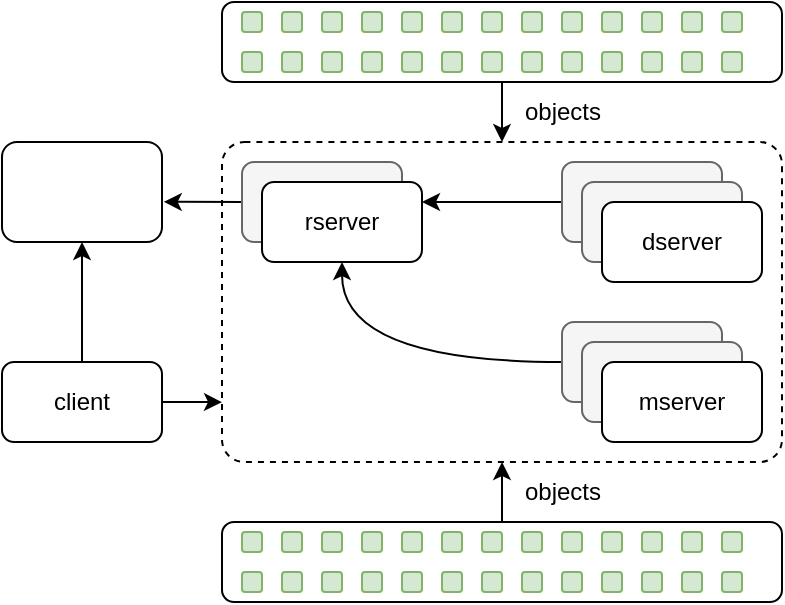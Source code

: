 <mxfile version="22.1.3" type="github" pages="4">
  <diagram id="N5d8Xmekq0FIWtA8UG6T" name="arcitecture">
    <mxGraphModel dx="1064" dy="630" grid="1" gridSize="10" guides="1" tooltips="1" connect="1" arrows="1" fold="1" page="1" pageScale="1" pageWidth="827" pageHeight="1169" math="0" shadow="0">
      <root>
        <mxCell id="0" />
        <mxCell id="1" parent="0" />
        <mxCell id="tsfLYOpmj_f98KLFveLr-18" value="" style="rounded=1;whiteSpace=wrap;html=1;dashed=1;arcSize=7;" parent="1" vertex="1">
          <mxGeometry x="190" y="110" width="280" height="160" as="geometry" />
        </mxCell>
        <mxCell id="tsfLYOpmj_f98KLFveLr-4" style="edgeStyle=orthogonalEdgeStyle;rounded=0;orthogonalLoop=1;jettySize=auto;html=1;entryX=1.011;entryY=0.598;entryDx=0;entryDy=0;curved=1;entryPerimeter=0;" parent="1" source="tsfLYOpmj_f98KLFveLr-1" target="cyJrG0wH-FrEocP2KH8U-2" edge="1">
          <mxGeometry relative="1" as="geometry">
            <mxPoint x="134.03" y="70" as="targetPoint" />
          </mxGeometry>
        </mxCell>
        <mxCell id="tsfLYOpmj_f98KLFveLr-1" value="" style="rounded=1;whiteSpace=wrap;html=1;fillColor=#f5f5f5;fontColor=#333333;strokeColor=#666666;" parent="1" vertex="1">
          <mxGeometry x="200" y="120" width="80" height="40" as="geometry" />
        </mxCell>
        <mxCell id="tsfLYOpmj_f98KLFveLr-2" value="rserver" style="rounded=1;whiteSpace=wrap;html=1;" parent="1" vertex="1">
          <mxGeometry x="210" y="130" width="80" height="40" as="geometry" />
        </mxCell>
        <mxCell id="tsfLYOpmj_f98KLFveLr-13" style="edgeStyle=orthogonalEdgeStyle;curved=1;rounded=0;orthogonalLoop=1;jettySize=auto;html=1;entryX=0.5;entryY=1;entryDx=0;entryDy=0;exitX=0;exitY=0.5;exitDx=0;exitDy=0;" parent="1" source="tsfLYOpmj_f98KLFveLr-7" target="tsfLYOpmj_f98KLFveLr-2" edge="1">
          <mxGeometry relative="1" as="geometry" />
        </mxCell>
        <mxCell id="tsfLYOpmj_f98KLFveLr-7" value="mserver" style="rounded=1;whiteSpace=wrap;html=1;fillColor=#f5f5f5;fontColor=#333333;strokeColor=#666666;" parent="1" vertex="1">
          <mxGeometry x="360" y="200" width="80" height="40" as="geometry" />
        </mxCell>
        <mxCell id="tsfLYOpmj_f98KLFveLr-8" value="" style="rounded=1;whiteSpace=wrap;html=1;fillColor=#f5f5f5;fontColor=#333333;strokeColor=#666666;" parent="1" vertex="1">
          <mxGeometry x="370" y="210" width="80" height="40" as="geometry" />
        </mxCell>
        <mxCell id="tsfLYOpmj_f98KLFveLr-9" value="mserver" style="rounded=1;whiteSpace=wrap;html=1;" parent="1" vertex="1">
          <mxGeometry x="380" y="220" width="80" height="40" as="geometry" />
        </mxCell>
        <mxCell id="tsfLYOpmj_f98KLFveLr-14" style="edgeStyle=orthogonalEdgeStyle;curved=1;rounded=0;orthogonalLoop=1;jettySize=auto;html=1;entryX=1;entryY=0.25;entryDx=0;entryDy=0;" parent="1" source="tsfLYOpmj_f98KLFveLr-10" target="tsfLYOpmj_f98KLFveLr-2" edge="1">
          <mxGeometry relative="1" as="geometry">
            <mxPoint x="250" y="170" as="targetPoint" />
          </mxGeometry>
        </mxCell>
        <mxCell id="tsfLYOpmj_f98KLFveLr-10" value="mserver" style="rounded=1;whiteSpace=wrap;html=1;fillColor=#f5f5f5;fontColor=#333333;strokeColor=#666666;" parent="1" vertex="1">
          <mxGeometry x="360" y="120" width="80" height="40" as="geometry" />
        </mxCell>
        <mxCell id="tsfLYOpmj_f98KLFveLr-11" value="" style="rounded=1;whiteSpace=wrap;html=1;fillColor=#f5f5f5;fontColor=#333333;strokeColor=#666666;" parent="1" vertex="1">
          <mxGeometry x="370" y="130" width="80" height="40" as="geometry" />
        </mxCell>
        <mxCell id="tsfLYOpmj_f98KLFveLr-12" value="dserver" style="rounded=1;whiteSpace=wrap;html=1;" parent="1" vertex="1">
          <mxGeometry x="380" y="140" width="80" height="40" as="geometry" />
        </mxCell>
        <mxCell id="tsfLYOpmj_f98KLFveLr-17" style="edgeStyle=orthogonalEdgeStyle;curved=1;rounded=0;orthogonalLoop=1;jettySize=auto;html=1;entryX=0.5;entryY=1;entryDx=0;entryDy=0;" parent="1" source="tsfLYOpmj_f98KLFveLr-15" target="cyJrG0wH-FrEocP2KH8U-2" edge="1">
          <mxGeometry relative="1" as="geometry">
            <mxPoint x="100.494" y="92" as="targetPoint" />
          </mxGeometry>
        </mxCell>
        <mxCell id="tsfLYOpmj_f98KLFveLr-19" style="edgeStyle=orthogonalEdgeStyle;curved=1;rounded=0;orthogonalLoop=1;jettySize=auto;html=1;entryX=0;entryY=0.813;entryDx=0;entryDy=0;entryPerimeter=0;" parent="1" source="tsfLYOpmj_f98KLFveLr-15" target="tsfLYOpmj_f98KLFveLr-18" edge="1">
          <mxGeometry relative="1" as="geometry" />
        </mxCell>
        <mxCell id="tsfLYOpmj_f98KLFveLr-15" value="client" style="rounded=1;whiteSpace=wrap;html=1;" parent="1" vertex="1">
          <mxGeometry x="80" y="220" width="80" height="40" as="geometry" />
        </mxCell>
        <mxCell id="cyJrG0wH-FrEocP2KH8U-4" value="" style="group" parent="1" vertex="1" connectable="0">
          <mxGeometry x="80" y="110" width="80" height="50" as="geometry" />
        </mxCell>
        <mxCell id="cyJrG0wH-FrEocP2KH8U-2" value="" style="rounded=1;whiteSpace=wrap;html=1;" parent="cyJrG0wH-FrEocP2KH8U-4" vertex="1">
          <mxGeometry width="80" height="50" as="geometry" />
        </mxCell>
        <mxCell id="cyJrG0wH-FrEocP2KH8U-3" value="" style="shape=image;verticalLabelPosition=bottom;labelBackgroundColor=default;verticalAlign=top;aspect=fixed;imageAspect=0;image=https://upload.wikimedia.org/wikipedia/commons/thumb/7/77/Apache_ZooKeeper_logo.svg/1200px-Apache_ZooKeeper_logo.svg.png;imageBorder=none;" parent="cyJrG0wH-FrEocP2KH8U-4" vertex="1">
          <mxGeometry x="2.98" y="5" width="74.03" height="40" as="geometry" />
        </mxCell>
        <mxCell id="CoLOjZZS22xwEA2vwv3K-34" style="edgeStyle=orthogonalEdgeStyle;rounded=0;orthogonalLoop=1;jettySize=auto;html=1;entryX=0.5;entryY=0;entryDx=0;entryDy=0;" edge="1" parent="1" source="CoLOjZZS22xwEA2vwv3K-1" target="tsfLYOpmj_f98KLFveLr-18">
          <mxGeometry relative="1" as="geometry" />
        </mxCell>
        <mxCell id="CoLOjZZS22xwEA2vwv3K-1" value="" style="rounded=1;whiteSpace=wrap;html=1;" vertex="1" parent="1">
          <mxGeometry x="190" y="40" width="280" height="40" as="geometry" />
        </mxCell>
        <mxCell id="CoLOjZZS22xwEA2vwv3K-2" value="" style="rounded=1;whiteSpace=wrap;html=1;fillColor=#d5e8d4;strokeColor=#82b366;" vertex="1" parent="1">
          <mxGeometry x="200" y="45" width="10" height="10" as="geometry" />
        </mxCell>
        <mxCell id="CoLOjZZS22xwEA2vwv3K-3" value="" style="rounded=1;whiteSpace=wrap;html=1;fillColor=#d5e8d4;strokeColor=#82b366;" vertex="1" parent="1">
          <mxGeometry x="220" y="45" width="10" height="10" as="geometry" />
        </mxCell>
        <mxCell id="CoLOjZZS22xwEA2vwv3K-4" value="" style="rounded=1;whiteSpace=wrap;html=1;fillColor=#d5e8d4;strokeColor=#82b366;" vertex="1" parent="1">
          <mxGeometry x="200" y="65" width="10" height="10" as="geometry" />
        </mxCell>
        <mxCell id="CoLOjZZS22xwEA2vwv3K-5" value="" style="rounded=1;whiteSpace=wrap;html=1;fillColor=#d5e8d4;strokeColor=#82b366;" vertex="1" parent="1">
          <mxGeometry x="220" y="65" width="10" height="10" as="geometry" />
        </mxCell>
        <mxCell id="CoLOjZZS22xwEA2vwv3K-6" value="" style="rounded=1;whiteSpace=wrap;html=1;fillColor=#d5e8d4;strokeColor=#82b366;" vertex="1" parent="1">
          <mxGeometry x="240" y="45" width="10" height="10" as="geometry" />
        </mxCell>
        <mxCell id="CoLOjZZS22xwEA2vwv3K-7" value="" style="rounded=1;whiteSpace=wrap;html=1;fillColor=#d5e8d4;strokeColor=#82b366;" vertex="1" parent="1">
          <mxGeometry x="260" y="45" width="10" height="10" as="geometry" />
        </mxCell>
        <mxCell id="CoLOjZZS22xwEA2vwv3K-8" value="" style="rounded=1;whiteSpace=wrap;html=1;fillColor=#d5e8d4;strokeColor=#82b366;" vertex="1" parent="1">
          <mxGeometry x="240" y="65" width="10" height="10" as="geometry" />
        </mxCell>
        <mxCell id="CoLOjZZS22xwEA2vwv3K-9" value="" style="rounded=1;whiteSpace=wrap;html=1;fillColor=#d5e8d4;strokeColor=#82b366;" vertex="1" parent="1">
          <mxGeometry x="260" y="65" width="10" height="10" as="geometry" />
        </mxCell>
        <mxCell id="CoLOjZZS22xwEA2vwv3K-10" value="" style="rounded=1;whiteSpace=wrap;html=1;fillColor=#d5e8d4;strokeColor=#82b366;" vertex="1" parent="1">
          <mxGeometry x="280" y="45" width="10" height="10" as="geometry" />
        </mxCell>
        <mxCell id="CoLOjZZS22xwEA2vwv3K-11" value="" style="rounded=1;whiteSpace=wrap;html=1;fillColor=#d5e8d4;strokeColor=#82b366;" vertex="1" parent="1">
          <mxGeometry x="300" y="45" width="10" height="10" as="geometry" />
        </mxCell>
        <mxCell id="CoLOjZZS22xwEA2vwv3K-12" value="" style="rounded=1;whiteSpace=wrap;html=1;fillColor=#d5e8d4;strokeColor=#82b366;" vertex="1" parent="1">
          <mxGeometry x="280" y="65" width="10" height="10" as="geometry" />
        </mxCell>
        <mxCell id="CoLOjZZS22xwEA2vwv3K-13" value="" style="rounded=1;whiteSpace=wrap;html=1;fillColor=#d5e8d4;strokeColor=#82b366;" vertex="1" parent="1">
          <mxGeometry x="300" y="65" width="10" height="10" as="geometry" />
        </mxCell>
        <mxCell id="CoLOjZZS22xwEA2vwv3K-14" value="" style="rounded=1;whiteSpace=wrap;html=1;fillColor=#d5e8d4;strokeColor=#82b366;" vertex="1" parent="1">
          <mxGeometry x="320" y="45" width="10" height="10" as="geometry" />
        </mxCell>
        <mxCell id="CoLOjZZS22xwEA2vwv3K-15" value="" style="rounded=1;whiteSpace=wrap;html=1;fillColor=#d5e8d4;strokeColor=#82b366;" vertex="1" parent="1">
          <mxGeometry x="340" y="45" width="10" height="10" as="geometry" />
        </mxCell>
        <mxCell id="CoLOjZZS22xwEA2vwv3K-16" value="" style="rounded=1;whiteSpace=wrap;html=1;fillColor=#d5e8d4;strokeColor=#82b366;" vertex="1" parent="1">
          <mxGeometry x="320" y="65" width="10" height="10" as="geometry" />
        </mxCell>
        <mxCell id="CoLOjZZS22xwEA2vwv3K-17" value="" style="rounded=1;whiteSpace=wrap;html=1;fillColor=#d5e8d4;strokeColor=#82b366;" vertex="1" parent="1">
          <mxGeometry x="340" y="65" width="10" height="10" as="geometry" />
        </mxCell>
        <mxCell id="CoLOjZZS22xwEA2vwv3K-18" value="" style="rounded=1;whiteSpace=wrap;html=1;fillColor=#d5e8d4;strokeColor=#82b366;" vertex="1" parent="1">
          <mxGeometry x="360" y="45" width="10" height="10" as="geometry" />
        </mxCell>
        <mxCell id="CoLOjZZS22xwEA2vwv3K-19" value="" style="rounded=1;whiteSpace=wrap;html=1;fillColor=#d5e8d4;strokeColor=#82b366;" vertex="1" parent="1">
          <mxGeometry x="380" y="45" width="10" height="10" as="geometry" />
        </mxCell>
        <mxCell id="CoLOjZZS22xwEA2vwv3K-20" value="" style="rounded=1;whiteSpace=wrap;html=1;fillColor=#d5e8d4;strokeColor=#82b366;" vertex="1" parent="1">
          <mxGeometry x="360" y="65" width="10" height="10" as="geometry" />
        </mxCell>
        <mxCell id="CoLOjZZS22xwEA2vwv3K-21" value="" style="rounded=1;whiteSpace=wrap;html=1;fillColor=#d5e8d4;strokeColor=#82b366;" vertex="1" parent="1">
          <mxGeometry x="380" y="65" width="10" height="10" as="geometry" />
        </mxCell>
        <mxCell id="CoLOjZZS22xwEA2vwv3K-22" value="" style="rounded=1;whiteSpace=wrap;html=1;fillColor=#d5e8d4;strokeColor=#82b366;" vertex="1" parent="1">
          <mxGeometry x="400" y="45" width="10" height="10" as="geometry" />
        </mxCell>
        <mxCell id="CoLOjZZS22xwEA2vwv3K-23" value="" style="rounded=1;whiteSpace=wrap;html=1;fillColor=#d5e8d4;strokeColor=#82b366;" vertex="1" parent="1">
          <mxGeometry x="420" y="45" width="10" height="10" as="geometry" />
        </mxCell>
        <mxCell id="CoLOjZZS22xwEA2vwv3K-24" value="" style="rounded=1;whiteSpace=wrap;html=1;fillColor=#d5e8d4;strokeColor=#82b366;" vertex="1" parent="1">
          <mxGeometry x="400" y="65" width="10" height="10" as="geometry" />
        </mxCell>
        <mxCell id="CoLOjZZS22xwEA2vwv3K-25" value="" style="rounded=1;whiteSpace=wrap;html=1;fillColor=#d5e8d4;strokeColor=#82b366;" vertex="1" parent="1">
          <mxGeometry x="420" y="65" width="10" height="10" as="geometry" />
        </mxCell>
        <mxCell id="CoLOjZZS22xwEA2vwv3K-26" value="" style="rounded=1;whiteSpace=wrap;html=1;fillColor=#d5e8d4;strokeColor=#82b366;" vertex="1" parent="1">
          <mxGeometry x="440" y="45" width="10" height="10" as="geometry" />
        </mxCell>
        <mxCell id="CoLOjZZS22xwEA2vwv3K-28" value="" style="rounded=1;whiteSpace=wrap;html=1;fillColor=#d5e8d4;strokeColor=#82b366;" vertex="1" parent="1">
          <mxGeometry x="440" y="65" width="10" height="10" as="geometry" />
        </mxCell>
        <mxCell id="CoLOjZZS22xwEA2vwv3K-35" value="objects" style="text;html=1;align=center;verticalAlign=middle;resizable=0;points=[];autosize=1;strokeColor=none;fillColor=none;" vertex="1" parent="1">
          <mxGeometry x="330" y="80" width="60" height="30" as="geometry" />
        </mxCell>
        <mxCell id="CoLOjZZS22xwEA2vwv3K-63" style="edgeStyle=orthogonalEdgeStyle;rounded=0;orthogonalLoop=1;jettySize=auto;html=1;entryX=0.5;entryY=1;entryDx=0;entryDy=0;" edge="1" parent="1" source="CoLOjZZS22xwEA2vwv3K-36" target="tsfLYOpmj_f98KLFveLr-18">
          <mxGeometry relative="1" as="geometry" />
        </mxCell>
        <mxCell id="CoLOjZZS22xwEA2vwv3K-36" value="" style="rounded=1;whiteSpace=wrap;html=1;" vertex="1" parent="1">
          <mxGeometry x="190" y="300" width="280" height="40" as="geometry" />
        </mxCell>
        <mxCell id="CoLOjZZS22xwEA2vwv3K-37" value="" style="rounded=1;whiteSpace=wrap;html=1;fillColor=#d5e8d4;strokeColor=#82b366;" vertex="1" parent="1">
          <mxGeometry x="200" y="305" width="10" height="10" as="geometry" />
        </mxCell>
        <mxCell id="CoLOjZZS22xwEA2vwv3K-38" value="" style="rounded=1;whiteSpace=wrap;html=1;fillColor=#d5e8d4;strokeColor=#82b366;" vertex="1" parent="1">
          <mxGeometry x="220" y="305" width="10" height="10" as="geometry" />
        </mxCell>
        <mxCell id="CoLOjZZS22xwEA2vwv3K-39" value="" style="rounded=1;whiteSpace=wrap;html=1;fillColor=#d5e8d4;strokeColor=#82b366;" vertex="1" parent="1">
          <mxGeometry x="200" y="325" width="10" height="10" as="geometry" />
        </mxCell>
        <mxCell id="CoLOjZZS22xwEA2vwv3K-40" value="" style="rounded=1;whiteSpace=wrap;html=1;fillColor=#d5e8d4;strokeColor=#82b366;" vertex="1" parent="1">
          <mxGeometry x="220" y="325" width="10" height="10" as="geometry" />
        </mxCell>
        <mxCell id="CoLOjZZS22xwEA2vwv3K-41" value="" style="rounded=1;whiteSpace=wrap;html=1;fillColor=#d5e8d4;strokeColor=#82b366;" vertex="1" parent="1">
          <mxGeometry x="240" y="305" width="10" height="10" as="geometry" />
        </mxCell>
        <mxCell id="CoLOjZZS22xwEA2vwv3K-42" value="" style="rounded=1;whiteSpace=wrap;html=1;fillColor=#d5e8d4;strokeColor=#82b366;" vertex="1" parent="1">
          <mxGeometry x="260" y="305" width="10" height="10" as="geometry" />
        </mxCell>
        <mxCell id="CoLOjZZS22xwEA2vwv3K-43" value="" style="rounded=1;whiteSpace=wrap;html=1;fillColor=#d5e8d4;strokeColor=#82b366;" vertex="1" parent="1">
          <mxGeometry x="240" y="325" width="10" height="10" as="geometry" />
        </mxCell>
        <mxCell id="CoLOjZZS22xwEA2vwv3K-44" value="" style="rounded=1;whiteSpace=wrap;html=1;fillColor=#d5e8d4;strokeColor=#82b366;" vertex="1" parent="1">
          <mxGeometry x="260" y="325" width="10" height="10" as="geometry" />
        </mxCell>
        <mxCell id="CoLOjZZS22xwEA2vwv3K-45" value="" style="rounded=1;whiteSpace=wrap;html=1;fillColor=#d5e8d4;strokeColor=#82b366;" vertex="1" parent="1">
          <mxGeometry x="280" y="305" width="10" height="10" as="geometry" />
        </mxCell>
        <mxCell id="CoLOjZZS22xwEA2vwv3K-46" value="" style="rounded=1;whiteSpace=wrap;html=1;fillColor=#d5e8d4;strokeColor=#82b366;" vertex="1" parent="1">
          <mxGeometry x="300" y="305" width="10" height="10" as="geometry" />
        </mxCell>
        <mxCell id="CoLOjZZS22xwEA2vwv3K-47" value="" style="rounded=1;whiteSpace=wrap;html=1;fillColor=#d5e8d4;strokeColor=#82b366;" vertex="1" parent="1">
          <mxGeometry x="280" y="325" width="10" height="10" as="geometry" />
        </mxCell>
        <mxCell id="CoLOjZZS22xwEA2vwv3K-48" value="" style="rounded=1;whiteSpace=wrap;html=1;fillColor=#d5e8d4;strokeColor=#82b366;" vertex="1" parent="1">
          <mxGeometry x="300" y="325" width="10" height="10" as="geometry" />
        </mxCell>
        <mxCell id="CoLOjZZS22xwEA2vwv3K-49" value="" style="rounded=1;whiteSpace=wrap;html=1;fillColor=#d5e8d4;strokeColor=#82b366;" vertex="1" parent="1">
          <mxGeometry x="320" y="305" width="10" height="10" as="geometry" />
        </mxCell>
        <mxCell id="CoLOjZZS22xwEA2vwv3K-50" value="" style="rounded=1;whiteSpace=wrap;html=1;fillColor=#d5e8d4;strokeColor=#82b366;" vertex="1" parent="1">
          <mxGeometry x="340" y="305" width="10" height="10" as="geometry" />
        </mxCell>
        <mxCell id="CoLOjZZS22xwEA2vwv3K-51" value="" style="rounded=1;whiteSpace=wrap;html=1;fillColor=#d5e8d4;strokeColor=#82b366;" vertex="1" parent="1">
          <mxGeometry x="320" y="325" width="10" height="10" as="geometry" />
        </mxCell>
        <mxCell id="CoLOjZZS22xwEA2vwv3K-52" value="" style="rounded=1;whiteSpace=wrap;html=1;fillColor=#d5e8d4;strokeColor=#82b366;" vertex="1" parent="1">
          <mxGeometry x="340" y="325" width="10" height="10" as="geometry" />
        </mxCell>
        <mxCell id="CoLOjZZS22xwEA2vwv3K-53" value="" style="rounded=1;whiteSpace=wrap;html=1;fillColor=#d5e8d4;strokeColor=#82b366;" vertex="1" parent="1">
          <mxGeometry x="360" y="305" width="10" height="10" as="geometry" />
        </mxCell>
        <mxCell id="CoLOjZZS22xwEA2vwv3K-54" value="" style="rounded=1;whiteSpace=wrap;html=1;fillColor=#d5e8d4;strokeColor=#82b366;" vertex="1" parent="1">
          <mxGeometry x="380" y="305" width="10" height="10" as="geometry" />
        </mxCell>
        <mxCell id="CoLOjZZS22xwEA2vwv3K-55" value="" style="rounded=1;whiteSpace=wrap;html=1;fillColor=#d5e8d4;strokeColor=#82b366;" vertex="1" parent="1">
          <mxGeometry x="360" y="325" width="10" height="10" as="geometry" />
        </mxCell>
        <mxCell id="CoLOjZZS22xwEA2vwv3K-56" value="" style="rounded=1;whiteSpace=wrap;html=1;fillColor=#d5e8d4;strokeColor=#82b366;" vertex="1" parent="1">
          <mxGeometry x="380" y="325" width="10" height="10" as="geometry" />
        </mxCell>
        <mxCell id="CoLOjZZS22xwEA2vwv3K-57" value="" style="rounded=1;whiteSpace=wrap;html=1;fillColor=#d5e8d4;strokeColor=#82b366;" vertex="1" parent="1">
          <mxGeometry x="400" y="305" width="10" height="10" as="geometry" />
        </mxCell>
        <mxCell id="CoLOjZZS22xwEA2vwv3K-58" value="" style="rounded=1;whiteSpace=wrap;html=1;fillColor=#d5e8d4;strokeColor=#82b366;" vertex="1" parent="1">
          <mxGeometry x="420" y="305" width="10" height="10" as="geometry" />
        </mxCell>
        <mxCell id="CoLOjZZS22xwEA2vwv3K-59" value="" style="rounded=1;whiteSpace=wrap;html=1;fillColor=#d5e8d4;strokeColor=#82b366;" vertex="1" parent="1">
          <mxGeometry x="400" y="325" width="10" height="10" as="geometry" />
        </mxCell>
        <mxCell id="CoLOjZZS22xwEA2vwv3K-60" value="" style="rounded=1;whiteSpace=wrap;html=1;fillColor=#d5e8d4;strokeColor=#82b366;" vertex="1" parent="1">
          <mxGeometry x="420" y="325" width="10" height="10" as="geometry" />
        </mxCell>
        <mxCell id="CoLOjZZS22xwEA2vwv3K-61" value="" style="rounded=1;whiteSpace=wrap;html=1;fillColor=#d5e8d4;strokeColor=#82b366;" vertex="1" parent="1">
          <mxGeometry x="440" y="305" width="10" height="10" as="geometry" />
        </mxCell>
        <mxCell id="CoLOjZZS22xwEA2vwv3K-62" value="" style="rounded=1;whiteSpace=wrap;html=1;fillColor=#d5e8d4;strokeColor=#82b366;" vertex="1" parent="1">
          <mxGeometry x="440" y="325" width="10" height="10" as="geometry" />
        </mxCell>
        <mxCell id="CoLOjZZS22xwEA2vwv3K-64" value="objects" style="text;html=1;align=center;verticalAlign=middle;resizable=0;points=[];autosize=1;strokeColor=none;fillColor=none;" vertex="1" parent="1">
          <mxGeometry x="330" y="270" width="60" height="30" as="geometry" />
        </mxCell>
      </root>
    </mxGraphModel>
  </diagram>
  <diagram id="FkfHG8LWxEAU3Ykb4FFA" name="rserver">
    <mxGraphModel dx="714" dy="579" grid="1" gridSize="10" guides="1" tooltips="1" connect="1" arrows="1" fold="1" page="1" pageScale="1" pageWidth="827" pageHeight="1169" math="0" shadow="0">
      <root>
        <mxCell id="0" />
        <mxCell id="1" parent="0" />
        <mxCell id="i38hwcyPGspTdhQXOS63-2" style="edgeStyle=orthogonalEdgeStyle;curved=1;rounded=0;orthogonalLoop=1;jettySize=auto;html=1;entryX=0;entryY=0.5;entryDx=0;entryDy=0;" parent="1" source="wLpejg33g4R9aETPVUCR-1" target="i38hwcyPGspTdhQXOS63-1" edge="1">
          <mxGeometry relative="1" as="geometry" />
        </mxCell>
        <mxCell id="wLpejg33g4R9aETPVUCR-1" value="rserver&lt;br&gt;(standby)" style="rounded=1;whiteSpace=wrap;html=1;" parent="1" vertex="1">
          <mxGeometry x="200" y="40" width="80" height="40" as="geometry" />
        </mxCell>
        <mxCell id="i38hwcyPGspTdhQXOS63-1" value="" style="shape=image;verticalLabelPosition=bottom;labelBackgroundColor=default;verticalAlign=top;aspect=fixed;imageAspect=0;image=https://upload.wikimedia.org/wikipedia/commons/thumb/7/77/Apache_ZooKeeper_logo.svg/1200px-Apache_ZooKeeper_logo.svg.png;" parent="1" vertex="1">
          <mxGeometry x="360" y="80" width="74.03" height="40" as="geometry" />
        </mxCell>
        <mxCell id="i38hwcyPGspTdhQXOS63-4" style="edgeStyle=orthogonalEdgeStyle;curved=1;rounded=0;orthogonalLoop=1;jettySize=auto;html=1;entryX=0;entryY=0.5;entryDx=0;entryDy=0;" parent="1" source="i38hwcyPGspTdhQXOS63-3" target="i38hwcyPGspTdhQXOS63-1" edge="1">
          <mxGeometry relative="1" as="geometry" />
        </mxCell>
        <mxCell id="i38hwcyPGspTdhQXOS63-3" value="rserver&lt;br&gt;（leader）" style="rounded=1;whiteSpace=wrap;html=1;fillColor=#f8cecc;strokeColor=#b85450;" parent="1" vertex="1">
          <mxGeometry x="200" y="120" width="80" height="40" as="geometry" />
        </mxCell>
        <mxCell id="i38hwcyPGspTdhQXOS63-6" style="edgeStyle=orthogonalEdgeStyle;curved=1;rounded=0;orthogonalLoop=1;jettySize=auto;html=1;entryX=0;entryY=0.5;entryDx=0;entryDy=0;" parent="1" source="i38hwcyPGspTdhQXOS63-5" target="i38hwcyPGspTdhQXOS63-3" edge="1">
          <mxGeometry relative="1" as="geometry" />
        </mxCell>
        <mxCell id="i38hwcyPGspTdhQXOS63-5" value="client" style="rounded=1;whiteSpace=wrap;html=1;" parent="1" vertex="1">
          <mxGeometry x="40" y="80" width="80" height="40" as="geometry" />
        </mxCell>
        <mxCell id="85tSOclc1oCdCPwvX2sM-3" style="edgeStyle=orthogonalEdgeStyle;curved=1;rounded=0;orthogonalLoop=1;jettySize=auto;html=1;entryX=0;entryY=0.5;entryDx=0;entryDy=0;" parent="1" source="85tSOclc1oCdCPwvX2sM-1" target="85tSOclc1oCdCPwvX2sM-2" edge="1">
          <mxGeometry relative="1" as="geometry" />
        </mxCell>
        <mxCell id="85tSOclc1oCdCPwvX2sM-5" style="edgeStyle=orthogonalEdgeStyle;curved=1;rounded=0;orthogonalLoop=1;jettySize=auto;html=1;entryX=0;entryY=0.5;entryDx=0;entryDy=0;" parent="1" source="85tSOclc1oCdCPwvX2sM-1" target="85tSOclc1oCdCPwvX2sM-4" edge="1">
          <mxGeometry relative="1" as="geometry" />
        </mxCell>
        <mxCell id="85tSOclc1oCdCPwvX2sM-7" style="edgeStyle=orthogonalEdgeStyle;curved=1;rounded=0;orthogonalLoop=1;jettySize=auto;html=1;entryX=0;entryY=0.5;entryDx=0;entryDy=0;" parent="1" source="85tSOclc1oCdCPwvX2sM-1" target="85tSOclc1oCdCPwvX2sM-6" edge="1">
          <mxGeometry relative="1" as="geometry" />
        </mxCell>
        <mxCell id="85tSOclc1oCdCPwvX2sM-9" style="edgeStyle=orthogonalEdgeStyle;curved=1;rounded=0;orthogonalLoop=1;jettySize=auto;html=1;entryX=0;entryY=0.5;entryDx=0;entryDy=0;" parent="1" source="85tSOclc1oCdCPwvX2sM-1" target="85tSOclc1oCdCPwvX2sM-8" edge="1">
          <mxGeometry relative="1" as="geometry" />
        </mxCell>
        <mxCell id="85tSOclc1oCdCPwvX2sM-11" style="edgeStyle=orthogonalEdgeStyle;curved=1;rounded=0;orthogonalLoop=1;jettySize=auto;html=1;entryX=0;entryY=0.5;entryDx=0;entryDy=0;" parent="1" source="85tSOclc1oCdCPwvX2sM-1" target="85tSOclc1oCdCPwvX2sM-10" edge="1">
          <mxGeometry relative="1" as="geometry" />
        </mxCell>
        <mxCell id="85tSOclc1oCdCPwvX2sM-13" style="edgeStyle=orthogonalEdgeStyle;curved=1;rounded=0;orthogonalLoop=1;jettySize=auto;html=1;entryX=0;entryY=0.5;entryDx=0;entryDy=0;" parent="1" source="85tSOclc1oCdCPwvX2sM-1" target="85tSOclc1oCdCPwvX2sM-12" edge="1">
          <mxGeometry relative="1" as="geometry" />
        </mxCell>
        <mxCell id="85tSOclc1oCdCPwvX2sM-1" value="rserver" style="rounded=1;whiteSpace=wrap;html=1;" parent="1" vertex="1">
          <mxGeometry x="40" y="240" width="80" height="40" as="geometry" />
        </mxCell>
        <mxCell id="85tSOclc1oCdCPwvX2sM-2" value="rs_service" style="rounded=1;whiteSpace=wrap;html=1;" parent="1" vertex="1">
          <mxGeometry x="160" y="200" width="120" height="40" as="geometry" />
        </mxCell>
        <mxCell id="85tSOclc1oCdCPwvX2sM-4" value="cli_service" style="rounded=1;whiteSpace=wrap;html=1;" parent="1" vertex="1">
          <mxGeometry x="160" y="250" width="120" height="40" as="geometry" />
        </mxCell>
        <mxCell id="85tSOclc1oCdCPwvX2sM-6" value="dserver_service" style="rounded=1;whiteSpace=wrap;html=1;" parent="1" vertex="1">
          <mxGeometry x="160" y="300" width="120" height="40" as="geometry" />
        </mxCell>
        <mxCell id="85tSOclc1oCdCPwvX2sM-8" value="mserver_service" style="rounded=1;whiteSpace=wrap;html=1;" parent="1" vertex="1">
          <mxGeometry x="160" y="350" width="120" height="40" as="geometry" />
        </mxCell>
        <mxCell id="85tSOclc1oCdCPwvX2sM-10" value="dashbord_service" style="rounded=1;whiteSpace=wrap;html=1;" parent="1" vertex="1">
          <mxGeometry x="160" y="400" width="120" height="40" as="geometry" />
        </mxCell>
        <mxCell id="85tSOclc1oCdCPwvX2sM-12" value="daemon" style="rounded=1;whiteSpace=wrap;html=1;" parent="1" vertex="1">
          <mxGeometry x="160" y="450" width="120" height="40" as="geometry" />
        </mxCell>
        <mxCell id="85tSOclc1oCdCPwvX2sM-21" value="" style="edgeStyle=orthogonalEdgeStyle;curved=1;rounded=0;orthogonalLoop=1;jettySize=auto;html=1;" parent="1" source="85tSOclc1oCdCPwvX2sM-19" target="85tSOclc1oCdCPwvX2sM-20" edge="1">
          <mxGeometry relative="1" as="geometry" />
        </mxCell>
        <mxCell id="85tSOclc1oCdCPwvX2sM-24" style="edgeStyle=orthogonalEdgeStyle;curved=1;rounded=0;orthogonalLoop=1;jettySize=auto;html=1;entryX=0;entryY=0.5;entryDx=0;entryDy=0;" parent="1" source="85tSOclc1oCdCPwvX2sM-19" target="85tSOclc1oCdCPwvX2sM-23" edge="1">
          <mxGeometry relative="1" as="geometry" />
        </mxCell>
        <mxCell id="85tSOclc1oCdCPwvX2sM-37" style="edgeStyle=orthogonalEdgeStyle;curved=1;rounded=0;orthogonalLoop=1;jettySize=auto;html=1;entryX=0;entryY=0.5;entryDx=0;entryDy=0;" parent="1" source="85tSOclc1oCdCPwvX2sM-19" target="85tSOclc1oCdCPwvX2sM-36" edge="1">
          <mxGeometry relative="1" as="geometry" />
        </mxCell>
        <mxCell id="85tSOclc1oCdCPwvX2sM-39" style="edgeStyle=orthogonalEdgeStyle;curved=1;rounded=0;orthogonalLoop=1;jettySize=auto;html=1;entryX=0;entryY=0.5;entryDx=0;entryDy=0;" parent="1" source="85tSOclc1oCdCPwvX2sM-19" target="85tSOclc1oCdCPwvX2sM-38" edge="1">
          <mxGeometry relative="1" as="geometry" />
        </mxCell>
        <mxCell id="85tSOclc1oCdCPwvX2sM-41" style="edgeStyle=orthogonalEdgeStyle;curved=1;rounded=0;orthogonalLoop=1;jettySize=auto;html=1;entryX=0;entryY=0.5;entryDx=0;entryDy=0;" parent="1" source="85tSOclc1oCdCPwvX2sM-19" target="85tSOclc1oCdCPwvX2sM-40" edge="1">
          <mxGeometry relative="1" as="geometry" />
        </mxCell>
        <mxCell id="85tSOclc1oCdCPwvX2sM-45" style="edgeStyle=orthogonalEdgeStyle;curved=1;rounded=0;orthogonalLoop=1;jettySize=auto;html=1;entryX=0;entryY=0.5;entryDx=0;entryDy=0;" parent="1" source="85tSOclc1oCdCPwvX2sM-19" target="85tSOclc1oCdCPwvX2sM-44" edge="1">
          <mxGeometry relative="1" as="geometry" />
        </mxCell>
        <mxCell id="85tSOclc1oCdCPwvX2sM-46" style="edgeStyle=orthogonalEdgeStyle;curved=1;rounded=0;orthogonalLoop=1;jettySize=auto;html=1;entryX=0;entryY=0.5;entryDx=0;entryDy=0;" parent="1" source="85tSOclc1oCdCPwvX2sM-19" target="85tSOclc1oCdCPwvX2sM-43" edge="1">
          <mxGeometry relative="1" as="geometry" />
        </mxCell>
        <mxCell id="85tSOclc1oCdCPwvX2sM-47" style="edgeStyle=orthogonalEdgeStyle;curved=1;rounded=0;orthogonalLoop=1;jettySize=auto;html=1;entryX=0;entryY=0.5;entryDx=0;entryDy=0;" parent="1" source="85tSOclc1oCdCPwvX2sM-19" target="85tSOclc1oCdCPwvX2sM-42" edge="1">
          <mxGeometry relative="1" as="geometry" />
        </mxCell>
        <mxCell id="85tSOclc1oCdCPwvX2sM-50" style="edgeStyle=orthogonalEdgeStyle;curved=1;rounded=0;orthogonalLoop=1;jettySize=auto;html=1;entryX=0;entryY=0.5;entryDx=0;entryDy=0;" parent="1" source="85tSOclc1oCdCPwvX2sM-19" target="85tSOclc1oCdCPwvX2sM-48" edge="1">
          <mxGeometry relative="1" as="geometry" />
        </mxCell>
        <mxCell id="85tSOclc1oCdCPwvX2sM-51" style="edgeStyle=orthogonalEdgeStyle;curved=1;rounded=0;orthogonalLoop=1;jettySize=auto;html=1;entryX=0;entryY=0.5;entryDx=0;entryDy=0;" parent="1" source="85tSOclc1oCdCPwvX2sM-19" target="85tSOclc1oCdCPwvX2sM-49" edge="1">
          <mxGeometry relative="1" as="geometry" />
        </mxCell>
        <mxCell id="85tSOclc1oCdCPwvX2sM-53" style="edgeStyle=orthogonalEdgeStyle;curved=1;rounded=0;orthogonalLoop=1;jettySize=auto;html=1;entryX=0;entryY=0.5;entryDx=0;entryDy=0;" parent="1" source="85tSOclc1oCdCPwvX2sM-19" target="85tSOclc1oCdCPwvX2sM-52" edge="1">
          <mxGeometry relative="1" as="geometry" />
        </mxCell>
        <mxCell id="85tSOclc1oCdCPwvX2sM-55" style="edgeStyle=orthogonalEdgeStyle;curved=1;rounded=0;orthogonalLoop=1;jettySize=auto;html=1;entryX=0;entryY=0.5;entryDx=0;entryDy=0;" parent="1" source="85tSOclc1oCdCPwvX2sM-19" target="85tSOclc1oCdCPwvX2sM-54" edge="1">
          <mxGeometry relative="1" as="geometry" />
        </mxCell>
        <mxCell id="85tSOclc1oCdCPwvX2sM-57" style="edgeStyle=orthogonalEdgeStyle;curved=1;rounded=0;orthogonalLoop=1;jettySize=auto;html=1;entryX=0;entryY=0.5;entryDx=0;entryDy=0;" parent="1" source="85tSOclc1oCdCPwvX2sM-19" target="85tSOclc1oCdCPwvX2sM-56" edge="1">
          <mxGeometry relative="1" as="geometry" />
        </mxCell>
        <mxCell id="85tSOclc1oCdCPwvX2sM-19" value="daemon" style="rounded=1;whiteSpace=wrap;html=1;" parent="1" vertex="1">
          <mxGeometry x="360" y="200" width="120" height="40" as="geometry" />
        </mxCell>
        <mxCell id="85tSOclc1oCdCPwvX2sM-20" value="time_mgr" style="whiteSpace=wrap;html=1;rounded=1;" parent="1" vertex="1">
          <mxGeometry x="520" y="200" width="120" height="40" as="geometry" />
        </mxCell>
        <mxCell id="85tSOclc1oCdCPwvX2sM-26" style="edgeStyle=orthogonalEdgeStyle;curved=1;rounded=0;orthogonalLoop=1;jettySize=auto;html=1;entryX=0;entryY=0.5;entryDx=0;entryDy=0;" parent="1" source="85tSOclc1oCdCPwvX2sM-23" target="85tSOclc1oCdCPwvX2sM-25" edge="1">
          <mxGeometry relative="1" as="geometry" />
        </mxCell>
        <mxCell id="85tSOclc1oCdCPwvX2sM-28" style="edgeStyle=orthogonalEdgeStyle;curved=1;rounded=0;orthogonalLoop=1;jettySize=auto;html=1;entryX=0;entryY=0.5;entryDx=0;entryDy=0;" parent="1" source="85tSOclc1oCdCPwvX2sM-23" target="85tSOclc1oCdCPwvX2sM-27" edge="1">
          <mxGeometry relative="1" as="geometry" />
        </mxCell>
        <mxCell id="85tSOclc1oCdCPwvX2sM-30" style="edgeStyle=orthogonalEdgeStyle;curved=1;rounded=0;orthogonalLoop=1;jettySize=auto;html=1;" parent="1" source="85tSOclc1oCdCPwvX2sM-23" target="85tSOclc1oCdCPwvX2sM-29" edge="1">
          <mxGeometry relative="1" as="geometry" />
        </mxCell>
        <mxCell id="85tSOclc1oCdCPwvX2sM-32" style="edgeStyle=orthogonalEdgeStyle;curved=1;rounded=0;orthogonalLoop=1;jettySize=auto;html=1;entryX=0;entryY=0.5;entryDx=0;entryDy=0;" parent="1" source="85tSOclc1oCdCPwvX2sM-23" target="85tSOclc1oCdCPwvX2sM-31" edge="1">
          <mxGeometry relative="1" as="geometry" />
        </mxCell>
        <mxCell id="85tSOclc1oCdCPwvX2sM-35" style="edgeStyle=orthogonalEdgeStyle;curved=1;rounded=0;orthogonalLoop=1;jettySize=auto;html=1;entryX=0;entryY=0.5;entryDx=0;entryDy=0;" parent="1" source="85tSOclc1oCdCPwvX2sM-23" target="85tSOclc1oCdCPwvX2sM-34" edge="1">
          <mxGeometry relative="1" as="geometry" />
        </mxCell>
        <mxCell id="85tSOclc1oCdCPwvX2sM-23" value="thread_pools" style="whiteSpace=wrap;html=1;rounded=1;" parent="1" vertex="1">
          <mxGeometry x="520" y="250" width="120" height="40" as="geometry" />
        </mxCell>
        <mxCell id="85tSOclc1oCdCPwvX2sM-25" value="keeper_thread_pool" style="whiteSpace=wrap;html=1;rounded=1;" parent="1" vertex="1">
          <mxGeometry x="680" y="200" width="120" height="40" as="geometry" />
        </mxCell>
        <mxCell id="85tSOclc1oCdCPwvX2sM-27" value="task_thread_pool" style="whiteSpace=wrap;html=1;rounded=1;" parent="1" vertex="1">
          <mxGeometry x="680" y="250" width="120" height="40" as="geometry" />
        </mxCell>
        <mxCell id="85tSOclc1oCdCPwvX2sM-29" value="service_thread_pool" style="whiteSpace=wrap;html=1;rounded=1;" parent="1" vertex="1">
          <mxGeometry x="680" y="300" width="120" height="40" as="geometry" />
        </mxCell>
        <mxCell id="85tSOclc1oCdCPwvX2sM-31" value="replicate_thread_pool" style="whiteSpace=wrap;html=1;rounded=1;" parent="1" vertex="1">
          <mxGeometry x="680" y="350" width="120" height="40" as="geometry" />
        </mxCell>
        <mxCell id="85tSOclc1oCdCPwvX2sM-33" value="rebalance_thread_&lt;br&gt;pool" style="whiteSpace=wrap;html=1;rounded=1;" parent="1" vertex="1">
          <mxGeometry x="680" y="400" width="120" height="40" as="geometry" />
        </mxCell>
        <mxCell id="85tSOclc1oCdCPwvX2sM-34" value="tmp_thread_pool" style="whiteSpace=wrap;html=1;rounded=1;" parent="1" vertex="1">
          <mxGeometry x="680" y="450" width="120" height="40" as="geometry" />
        </mxCell>
        <mxCell id="85tSOclc1oCdCPwvX2sM-36" value="mserver_mgr" style="whiteSpace=wrap;html=1;rounded=1;" parent="1" vertex="1">
          <mxGeometry x="520" y="300" width="120" height="40" as="geometry" />
        </mxCell>
        <mxCell id="85tSOclc1oCdCPwvX2sM-38" value="dserver_mgr" style="whiteSpace=wrap;html=1;rounded=1;" parent="1" vertex="1">
          <mxGeometry x="520" y="350" width="120" height="40" as="geometry" />
        </mxCell>
        <mxCell id="85tSOclc1oCdCPwvX2sM-40" value="pool_table" style="whiteSpace=wrap;html=1;rounded=1;" parent="1" vertex="1">
          <mxGeometry x="520" y="400" width="120" height="40" as="geometry" />
        </mxCell>
        <mxCell id="85tSOclc1oCdCPwvX2sM-42" value="c_config" style="whiteSpace=wrap;html=1;rounded=1;" parent="1" vertex="1">
          <mxGeometry x="520" y="450" width="120" height="40" as="geometry" />
        </mxCell>
        <mxCell id="85tSOclc1oCdCPwvX2sM-43" value="zone_mgr" style="whiteSpace=wrap;html=1;rounded=1;" parent="1" vertex="1">
          <mxGeometry x="520" y="500" width="120" height="40" as="geometry" />
        </mxCell>
        <mxCell id="85tSOclc1oCdCPwvX2sM-44" value="user_mgr" style="whiteSpace=wrap;html=1;rounded=1;" parent="1" vertex="1">
          <mxGeometry x="520" y="550" width="120" height="40" as="geometry" />
        </mxCell>
        <mxCell id="85tSOclc1oCdCPwvX2sM-48" value="replicate_ctr" style="whiteSpace=wrap;html=1;rounded=1;" parent="1" vertex="1">
          <mxGeometry x="520" y="600" width="120" height="40" as="geometry" />
        </mxCell>
        <mxCell id="85tSOclc1oCdCPwvX2sM-49" value="rebalance_ctr" style="whiteSpace=wrap;html=1;rounded=1;" parent="1" vertex="1">
          <mxGeometry x="520" y="650" width="120" height="40" as="geometry" />
        </mxCell>
        <mxCell id="85tSOclc1oCdCPwvX2sM-52" value="health_ctr" style="whiteSpace=wrap;html=1;rounded=1;" parent="1" vertex="1">
          <mxGeometry x="520" y="700" width="120" height="40" as="geometry" />
        </mxCell>
        <mxCell id="85tSOclc1oCdCPwvX2sM-54" value="heart_beat" style="whiteSpace=wrap;html=1;rounded=1;" parent="1" vertex="1">
          <mxGeometry x="520" y="750" width="120" height="40" as="geometry" />
        </mxCell>
        <mxCell id="85tSOclc1oCdCPwvX2sM-56" value="zooker_client" style="whiteSpace=wrap;html=1;rounded=1;" parent="1" vertex="1">
          <mxGeometry x="520" y="800" width="120" height="40" as="geometry" />
        </mxCell>
        <mxCell id="85tSOclc1oCdCPwvX2sM-60" style="edgeStyle=orthogonalEdgeStyle;curved=1;rounded=0;orthogonalLoop=1;jettySize=auto;html=1;entryX=0;entryY=0.5;entryDx=0;entryDy=0;entryPerimeter=0;" parent="1" source="85tSOclc1oCdCPwvX2sM-58" target="85tSOclc1oCdCPwvX2sM-59" edge="1">
          <mxGeometry relative="1" as="geometry" />
        </mxCell>
        <mxCell id="85tSOclc1oCdCPwvX2sM-58" value="cluster_config" style="whiteSpace=wrap;html=1;rounded=1;" parent="1" vertex="1">
          <mxGeometry x="880" y="80" width="120" height="40" as="geometry" />
        </mxCell>
        <mxCell id="85tSOclc1oCdCPwvX2sM-59" value="负责存储集群的配置信息，会保存都zk中，服务启动时从zk中获取；" style="shape=note;size=20;whiteSpace=wrap;html=1;align=left;" parent="1" vertex="1">
          <mxGeometry x="1040" y="80" width="360" height="80" as="geometry" />
        </mxCell>
        <mxCell id="85tSOclc1oCdCPwvX2sM-63" style="edgeStyle=orthogonalEdgeStyle;curved=1;rounded=0;orthogonalLoop=1;jettySize=auto;html=1;entryX=0;entryY=0.5;entryDx=0;entryDy=0;entryPerimeter=0;" parent="1" source="85tSOclc1oCdCPwvX2sM-61" target="85tSOclc1oCdCPwvX2sM-62" edge="1">
          <mxGeometry relative="1" as="geometry" />
        </mxCell>
        <mxCell id="85tSOclc1oCdCPwvX2sM-61" value="replicate_ctr" style="whiteSpace=wrap;html=1;rounded=1;" parent="1" vertex="1">
          <mxGeometry x="880" y="620" width="120" height="40" as="geometry" />
        </mxCell>
        <mxCell id="85tSOclc1oCdCPwvX2sM-62" value="负责集群数据的副本修复，容量均衡；" style="shape=note;size=20;whiteSpace=wrap;html=1;align=left;" parent="1" vertex="1">
          <mxGeometry x="1040" y="620" width="360" height="80" as="geometry" />
        </mxCell>
        <mxCell id="85tSOclc1oCdCPwvX2sM-64" style="edgeStyle=orthogonalEdgeStyle;curved=1;rounded=0;orthogonalLoop=1;jettySize=auto;html=1;entryX=0;entryY=0.5;entryDx=0;entryDy=0;entryPerimeter=0;" parent="1" source="85tSOclc1oCdCPwvX2sM-65" target="85tSOclc1oCdCPwvX2sM-66" edge="1">
          <mxGeometry relative="1" as="geometry" />
        </mxCell>
        <mxCell id="85tSOclc1oCdCPwvX2sM-65" value="time_mgr" style="whiteSpace=wrap;html=1;rounded=1;" parent="1" vertex="1">
          <mxGeometry x="880" y="170" width="120" height="40" as="geometry" />
        </mxCell>
        <mxCell id="85tSOclc1oCdCPwvX2sM-66" value="定时器；" style="shape=note;size=20;whiteSpace=wrap;html=1;align=left;" parent="1" vertex="1">
          <mxGeometry x="1040" y="170" width="360" height="80" as="geometry" />
        </mxCell>
        <mxCell id="85tSOclc1oCdCPwvX2sM-67" style="edgeStyle=orthogonalEdgeStyle;curved=1;rounded=0;orthogonalLoop=1;jettySize=auto;html=1;entryX=0;entryY=0.5;entryDx=0;entryDy=0;entryPerimeter=0;" parent="1" source="85tSOclc1oCdCPwvX2sM-68" target="85tSOclc1oCdCPwvX2sM-69" edge="1">
          <mxGeometry relative="1" as="geometry" />
        </mxCell>
        <mxCell id="85tSOclc1oCdCPwvX2sM-68" value="zone_mgr" style="whiteSpace=wrap;html=1;rounded=1;" parent="1" vertex="1">
          <mxGeometry x="880" y="260" width="120" height="40" as="geometry" />
        </mxCell>
        <mxCell id="85tSOclc1oCdCPwvX2sM-69" value="zone管理器；zone是一组磁盘的组合，是上下电的基本单位，用于归档存储；" style="shape=note;size=20;whiteSpace=wrap;html=1;align=left;" parent="1" vertex="1">
          <mxGeometry x="1040" y="260" width="360" height="80" as="geometry" />
        </mxCell>
        <mxCell id="lhytBW4niDFc8u3bMZwd-1" style="edgeStyle=orthogonalEdgeStyle;curved=1;rounded=0;orthogonalLoop=1;jettySize=auto;html=1;entryX=0;entryY=0.5;entryDx=0;entryDy=0;entryPerimeter=0;" parent="1" source="lhytBW4niDFc8u3bMZwd-2" target="lhytBW4niDFc8u3bMZwd-3" edge="1">
          <mxGeometry relative="1" as="geometry" />
        </mxCell>
        <mxCell id="lhytBW4niDFc8u3bMZwd-2" value="mserver_mgr" style="whiteSpace=wrap;html=1;rounded=1;" parent="1" vertex="1">
          <mxGeometry x="880" y="350" width="120" height="40" as="geometry" />
        </mxCell>
        <mxCell id="lhytBW4niDFc8u3bMZwd-3" value="负责mserver的管理，raft组维护以及mserver的元数据信息维护；&lt;br&gt;std::unordered_map&amp;lt;meta_role, ms_meta*&amp;gt;;&lt;br&gt;std::unordered_map&amp;lt;group_id, std::vector&amp;lt;meta_role&amp;gt;&amp;gt;;" style="shape=note;size=20;whiteSpace=wrap;html=1;align=left;" parent="1" vertex="1">
          <mxGeometry x="1040" y="350" width="360" height="80" as="geometry" />
        </mxCell>
        <mxCell id="lhytBW4niDFc8u3bMZwd-4" style="edgeStyle=orthogonalEdgeStyle;curved=1;rounded=0;orthogonalLoop=1;jettySize=auto;html=1;entryX=0;entryY=0.5;entryDx=0;entryDy=0;entryPerimeter=0;" parent="1" source="lhytBW4niDFc8u3bMZwd-5" target="lhytBW4niDFc8u3bMZwd-6" edge="1">
          <mxGeometry relative="1" as="geometry" />
        </mxCell>
        <mxCell id="lhytBW4niDFc8u3bMZwd-5" value="pool_table" style="whiteSpace=wrap;html=1;rounded=1;" parent="1" vertex="1">
          <mxGeometry x="880" y="440" width="120" height="40" as="geometry" />
        </mxCell>
        <mxCell id="lhytBW4niDFc8u3bMZwd-6" value="负责存储池的管理，包括池的容量、配额、用户权限等信息；&lt;br&gt;std::map&amp;lt;p_name,p_meta&amp;gt;;&lt;br&gt;std::map&amp;lt;p_id,p_name&amp;gt;;&lt;br&gt;std::map&amp;lt;p_id,std::vector&amp;lt;p_meta_role&amp;gt;&amp;gt;" style="shape=note;size=20;whiteSpace=wrap;html=1;align=left;" parent="1" vertex="1">
          <mxGeometry x="1040" y="440" width="360" height="80" as="geometry" />
        </mxCell>
        <mxCell id="bRuOMbSQgwdJhFf-WlkW-2" style="edgeStyle=orthogonalEdgeStyle;curved=1;rounded=0;orthogonalLoop=1;jettySize=auto;html=1;entryX=0;entryY=0.5;entryDx=0;entryDy=0;entryPerimeter=0;" parent="1" source="bRuOMbSQgwdJhFf-WlkW-3" target="bRuOMbSQgwdJhFf-WlkW-4" edge="1">
          <mxGeometry relative="1" as="geometry" />
        </mxCell>
        <mxCell id="bRuOMbSQgwdJhFf-WlkW-3" value="dserver_mgr" style="whiteSpace=wrap;html=1;rounded=1;" parent="1" vertex="1">
          <mxGeometry x="880" y="530" width="120" height="40" as="geometry" />
        </mxCell>
        <mxCell id="bRuOMbSQgwdJhFf-WlkW-4" value="负责dserver的管理，包括dc、topo、磁盘、下线情况、dc容量以及集群容量信息维护；&lt;br&gt;std::map&amp;lt;dc_name,dc_meta&amp;gt;;&lt;br&gt;std::map&amp;lt;rack_name,rack_meta&amp;gt;;&lt;br&gt;std::map&amp;lt;dserver_id,dserver_meta&amp;gt;;" style="shape=note;size=20;whiteSpace=wrap;html=1;align=left;" parent="1" vertex="1">
          <mxGeometry x="1040" y="530" width="360" height="80" as="geometry" />
        </mxCell>
      </root>
    </mxGraphModel>
  </diagram>
  <diagram id="dGKto7qPCBAthofQGX32" name="mserver">
    <mxGraphModel dx="714" dy="579" grid="1" gridSize="10" guides="1" tooltips="1" connect="1" arrows="1" fold="1" page="1" pageScale="1" pageWidth="827" pageHeight="1169" math="0" shadow="0">
      <root>
        <mxCell id="0" />
        <mxCell id="1" parent="0" />
      </root>
    </mxGraphModel>
  </diagram>
  <diagram id="gXjjD0P48IjPj1rYfW77" name="dserver">
    <mxGraphModel dx="2074" dy="1229" grid="1" gridSize="10" guides="1" tooltips="1" connect="1" arrows="1" fold="1" page="1" pageScale="1" pageWidth="827" pageHeight="1169" math="0" shadow="0">
      <root>
        <mxCell id="0" />
        <mxCell id="1" parent="0" />
      </root>
    </mxGraphModel>
  </diagram>
</mxfile>

